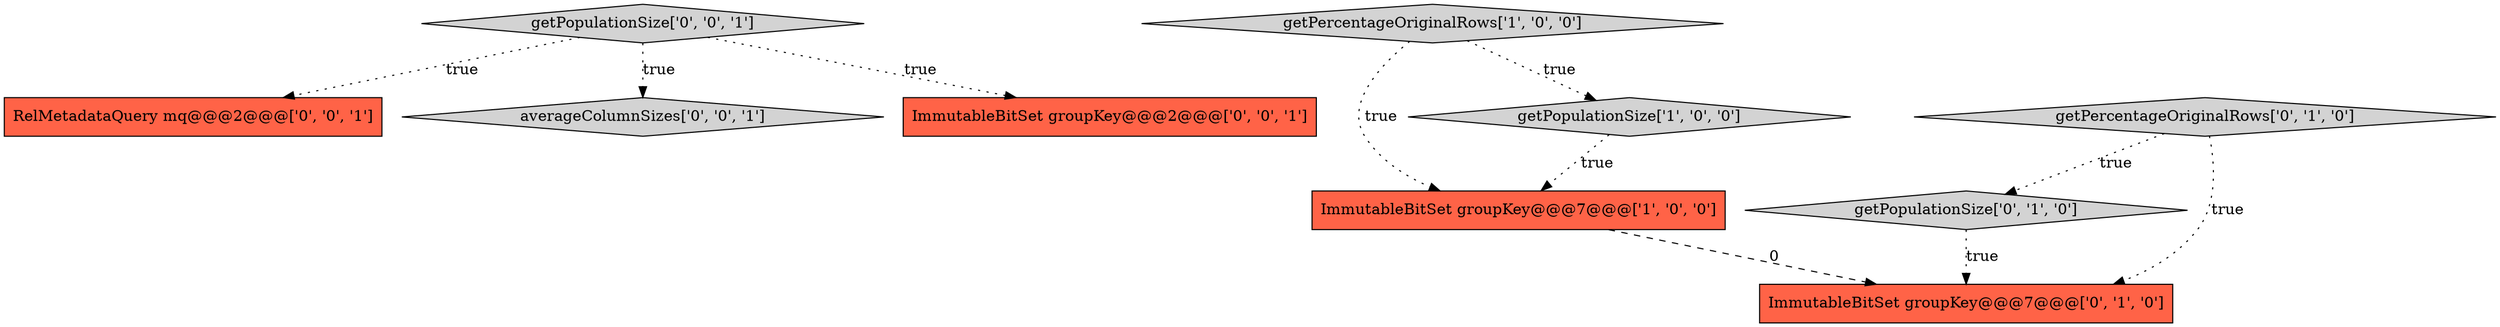 digraph {
8 [style = filled, label = "getPopulationSize['0', '0', '1']", fillcolor = lightgray, shape = diamond image = "AAA0AAABBB3BBB"];
4 [style = filled, label = "getPopulationSize['0', '1', '0']", fillcolor = lightgray, shape = diamond image = "AAA0AAABBB2BBB"];
0 [style = filled, label = "ImmutableBitSet groupKey@@@7@@@['1', '0', '0']", fillcolor = tomato, shape = box image = "AAA1AAABBB1BBB"];
1 [style = filled, label = "getPercentageOriginalRows['1', '0', '0']", fillcolor = lightgray, shape = diamond image = "AAA0AAABBB1BBB"];
2 [style = filled, label = "getPopulationSize['1', '0', '0']", fillcolor = lightgray, shape = diamond image = "AAA0AAABBB1BBB"];
9 [style = filled, label = "RelMetadataQuery mq@@@2@@@['0', '0', '1']", fillcolor = tomato, shape = box image = "AAA0AAABBB3BBB"];
5 [style = filled, label = "ImmutableBitSet groupKey@@@7@@@['0', '1', '0']", fillcolor = tomato, shape = box image = "AAA1AAABBB2BBB"];
6 [style = filled, label = "averageColumnSizes['0', '0', '1']", fillcolor = lightgray, shape = diamond image = "AAA0AAABBB3BBB"];
7 [style = filled, label = "ImmutableBitSet groupKey@@@2@@@['0', '0', '1']", fillcolor = tomato, shape = box image = "AAA0AAABBB3BBB"];
3 [style = filled, label = "getPercentageOriginalRows['0', '1', '0']", fillcolor = lightgray, shape = diamond image = "AAA0AAABBB2BBB"];
3->4 [style = dotted, label="true"];
4->5 [style = dotted, label="true"];
8->7 [style = dotted, label="true"];
1->0 [style = dotted, label="true"];
2->0 [style = dotted, label="true"];
3->5 [style = dotted, label="true"];
8->6 [style = dotted, label="true"];
8->9 [style = dotted, label="true"];
1->2 [style = dotted, label="true"];
0->5 [style = dashed, label="0"];
}
